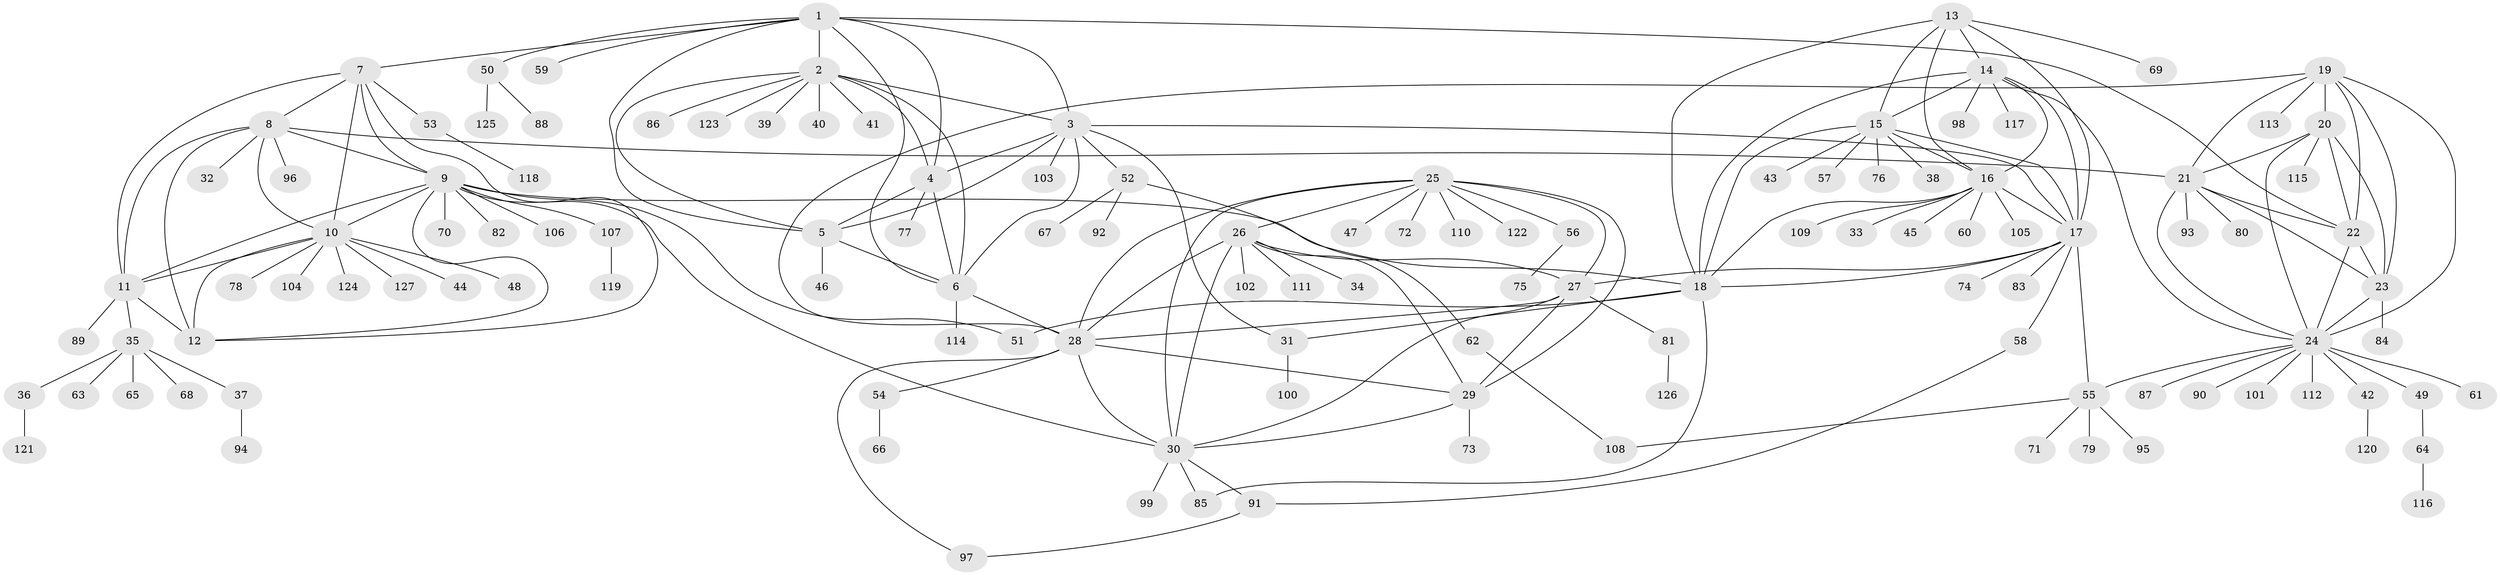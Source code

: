 // Generated by graph-tools (version 1.1) at 2025/26/03/09/25 03:26:45]
// undirected, 127 vertices, 189 edges
graph export_dot {
graph [start="1"]
  node [color=gray90,style=filled];
  1;
  2;
  3;
  4;
  5;
  6;
  7;
  8;
  9;
  10;
  11;
  12;
  13;
  14;
  15;
  16;
  17;
  18;
  19;
  20;
  21;
  22;
  23;
  24;
  25;
  26;
  27;
  28;
  29;
  30;
  31;
  32;
  33;
  34;
  35;
  36;
  37;
  38;
  39;
  40;
  41;
  42;
  43;
  44;
  45;
  46;
  47;
  48;
  49;
  50;
  51;
  52;
  53;
  54;
  55;
  56;
  57;
  58;
  59;
  60;
  61;
  62;
  63;
  64;
  65;
  66;
  67;
  68;
  69;
  70;
  71;
  72;
  73;
  74;
  75;
  76;
  77;
  78;
  79;
  80;
  81;
  82;
  83;
  84;
  85;
  86;
  87;
  88;
  89;
  90;
  91;
  92;
  93;
  94;
  95;
  96;
  97;
  98;
  99;
  100;
  101;
  102;
  103;
  104;
  105;
  106;
  107;
  108;
  109;
  110;
  111;
  112;
  113;
  114;
  115;
  116;
  117;
  118;
  119;
  120;
  121;
  122;
  123;
  124;
  125;
  126;
  127;
  1 -- 2;
  1 -- 3;
  1 -- 4;
  1 -- 5;
  1 -- 6;
  1 -- 7;
  1 -- 22;
  1 -- 50;
  1 -- 59;
  2 -- 3;
  2 -- 4;
  2 -- 5;
  2 -- 6;
  2 -- 39;
  2 -- 40;
  2 -- 41;
  2 -- 86;
  2 -- 123;
  3 -- 4;
  3 -- 5;
  3 -- 6;
  3 -- 17;
  3 -- 31;
  3 -- 52;
  3 -- 103;
  4 -- 5;
  4 -- 6;
  4 -- 77;
  5 -- 6;
  5 -- 46;
  6 -- 28;
  6 -- 114;
  7 -- 8;
  7 -- 9;
  7 -- 10;
  7 -- 11;
  7 -- 12;
  7 -- 53;
  8 -- 9;
  8 -- 10;
  8 -- 11;
  8 -- 12;
  8 -- 21;
  8 -- 32;
  8 -- 96;
  9 -- 10;
  9 -- 11;
  9 -- 12;
  9 -- 18;
  9 -- 30;
  9 -- 51;
  9 -- 70;
  9 -- 82;
  9 -- 106;
  9 -- 107;
  10 -- 11;
  10 -- 12;
  10 -- 44;
  10 -- 48;
  10 -- 78;
  10 -- 104;
  10 -- 124;
  10 -- 127;
  11 -- 12;
  11 -- 35;
  11 -- 89;
  13 -- 14;
  13 -- 15;
  13 -- 16;
  13 -- 17;
  13 -- 18;
  13 -- 69;
  14 -- 15;
  14 -- 16;
  14 -- 17;
  14 -- 18;
  14 -- 24;
  14 -- 98;
  14 -- 117;
  15 -- 16;
  15 -- 17;
  15 -- 18;
  15 -- 38;
  15 -- 43;
  15 -- 57;
  15 -- 76;
  16 -- 17;
  16 -- 18;
  16 -- 33;
  16 -- 45;
  16 -- 60;
  16 -- 105;
  16 -- 109;
  17 -- 18;
  17 -- 27;
  17 -- 55;
  17 -- 58;
  17 -- 74;
  17 -- 83;
  18 -- 31;
  18 -- 51;
  18 -- 85;
  19 -- 20;
  19 -- 21;
  19 -- 22;
  19 -- 23;
  19 -- 24;
  19 -- 28;
  19 -- 113;
  20 -- 21;
  20 -- 22;
  20 -- 23;
  20 -- 24;
  20 -- 115;
  21 -- 22;
  21 -- 23;
  21 -- 24;
  21 -- 80;
  21 -- 93;
  22 -- 23;
  22 -- 24;
  23 -- 24;
  23 -- 84;
  24 -- 42;
  24 -- 49;
  24 -- 55;
  24 -- 61;
  24 -- 87;
  24 -- 90;
  24 -- 101;
  24 -- 112;
  25 -- 26;
  25 -- 27;
  25 -- 28;
  25 -- 29;
  25 -- 30;
  25 -- 47;
  25 -- 56;
  25 -- 72;
  25 -- 110;
  25 -- 122;
  26 -- 27;
  26 -- 28;
  26 -- 29;
  26 -- 30;
  26 -- 34;
  26 -- 102;
  26 -- 111;
  27 -- 28;
  27 -- 29;
  27 -- 30;
  27 -- 81;
  28 -- 29;
  28 -- 30;
  28 -- 54;
  28 -- 97;
  29 -- 30;
  29 -- 73;
  30 -- 85;
  30 -- 91;
  30 -- 99;
  31 -- 100;
  35 -- 36;
  35 -- 37;
  35 -- 63;
  35 -- 65;
  35 -- 68;
  36 -- 121;
  37 -- 94;
  42 -- 120;
  49 -- 64;
  50 -- 88;
  50 -- 125;
  52 -- 62;
  52 -- 67;
  52 -- 92;
  53 -- 118;
  54 -- 66;
  55 -- 71;
  55 -- 79;
  55 -- 95;
  55 -- 108;
  56 -- 75;
  58 -- 91;
  62 -- 108;
  64 -- 116;
  81 -- 126;
  91 -- 97;
  107 -- 119;
}
